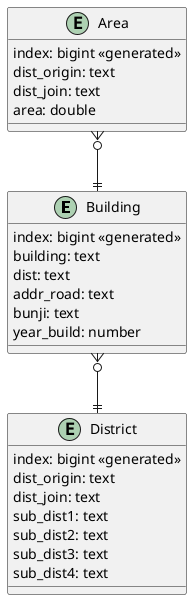 @startuml

entity Building {
    index: bigint <<generated>>
    building: text
    dist: text
    addr_road: text
    bunji: text
    year_build: number
}

entity District {
    index: bigint <<generated>>
    dist_origin: text
    dist_join: text
    sub_dist1: text
    sub_dist2: text
    sub_dist3: text
    sub_dist4: text
}

entity Area {
    index: bigint <<generated>>
    dist_origin: text
    dist_join: text
    area: double
}

Building }o--|| District
Area }o--|| Building

@enduml
